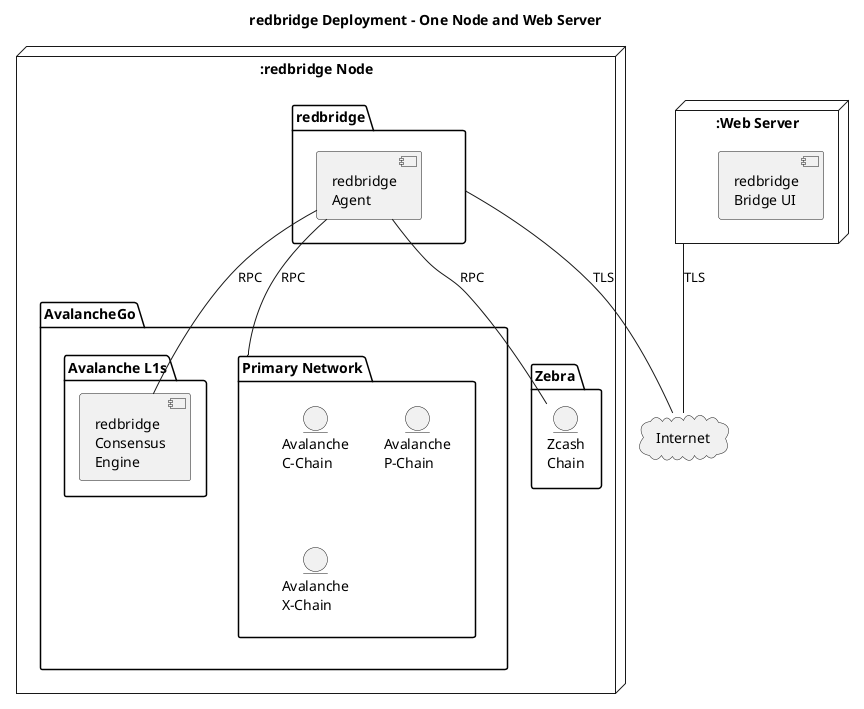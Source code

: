 @startuml
title redbridge Deployment - One Node and Web Server

Cloud Internet as I

Node ":Web Server" as WS {

    [redbridge\nBridge UI]
}

Node ":redbridge Node" as ZN {
    Package "redbridge" as ZX {
        [redbridge\nAgent] as ZA 
    }
'    [ZEC.rbr\nContract] as ZC
    Package "AvalancheGo" as AG {
        Package "Avalanche L1s" as SP {
            [redbridge\nConsensus\nEngine] as RCE
        }
        Package "Primary Network" as PN {
            entity "Avalanche\nC-Chain" as CC
            entity "Avalanche\nP-Chain" as AP
            entity "Avalanche\nX-Chain" as XC
        }
    }
    Package "Zebra" as Z {
        entity "Zcash\nChain" as ZCC
    }
}

ZX -- I : TLS
WS -- I : TLS
ZA -- RCE : RPC
ZA -- ZCC : RPC
ZA -- PN : RPC


@enduml